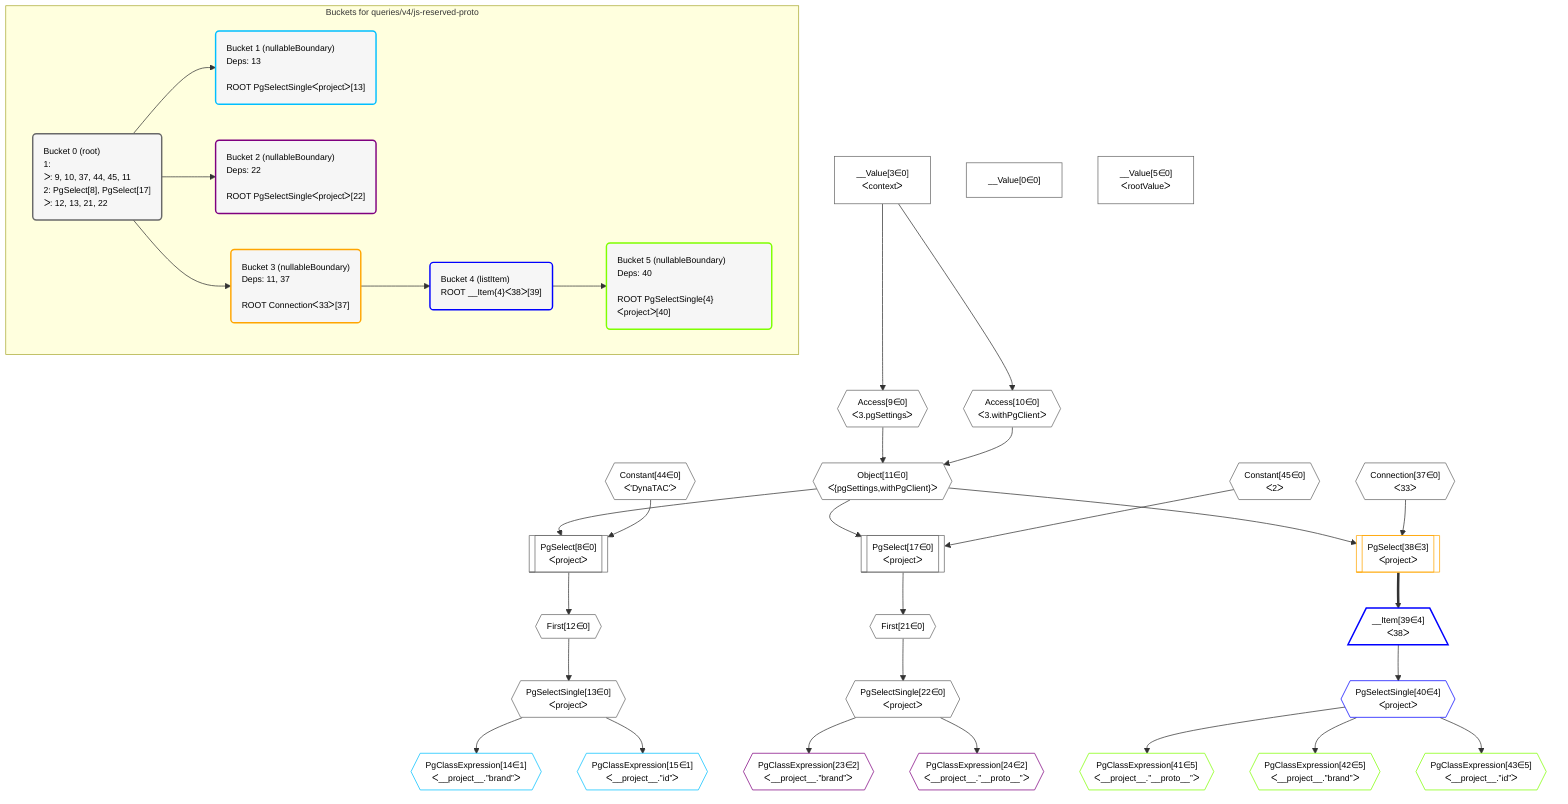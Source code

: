 %%{init: {'themeVariables': { 'fontSize': '12px'}}}%%
graph TD
    classDef path fill:#eee,stroke:#000,color:#000
    classDef plan fill:#fff,stroke-width:1px,color:#000
    classDef itemplan fill:#fff,stroke-width:2px,color:#000
    classDef unbatchedplan fill:#dff,stroke-width:1px,color:#000
    classDef sideeffectplan fill:#fcc,stroke-width:2px,color:#000
    classDef bucket fill:#f6f6f6,color:#000,stroke-width:2px,text-align:left


    %% plan dependencies
    PgSelect8[["PgSelect[8∈0]<br />ᐸprojectᐳ"]]:::plan
    Object11{{"Object[11∈0]<br />ᐸ{pgSettings,withPgClient}ᐳ"}}:::plan
    Constant44{{"Constant[44∈0]<br />ᐸ'DynaTAC'ᐳ"}}:::plan
    Object11 & Constant44 --> PgSelect8
    Access9{{"Access[9∈0]<br />ᐸ3.pgSettingsᐳ"}}:::plan
    Access10{{"Access[10∈0]<br />ᐸ3.withPgClientᐳ"}}:::plan
    Access9 & Access10 --> Object11
    PgSelect17[["PgSelect[17∈0]<br />ᐸprojectᐳ"]]:::plan
    Constant45{{"Constant[45∈0]<br />ᐸ2ᐳ"}}:::plan
    Object11 & Constant45 --> PgSelect17
    __Value3["__Value[3∈0]<br />ᐸcontextᐳ"]:::plan
    __Value3 --> Access9
    __Value3 --> Access10
    First12{{"First[12∈0]"}}:::plan
    PgSelect8 --> First12
    PgSelectSingle13{{"PgSelectSingle[13∈0]<br />ᐸprojectᐳ"}}:::plan
    First12 --> PgSelectSingle13
    First21{{"First[21∈0]"}}:::plan
    PgSelect17 --> First21
    PgSelectSingle22{{"PgSelectSingle[22∈0]<br />ᐸprojectᐳ"}}:::plan
    First21 --> PgSelectSingle22
    __Value0["__Value[0∈0]"]:::plan
    __Value5["__Value[5∈0]<br />ᐸrootValueᐳ"]:::plan
    Connection37{{"Connection[37∈0]<br />ᐸ33ᐳ"}}:::plan
    PgClassExpression14{{"PgClassExpression[14∈1]<br />ᐸ__project__.”brand”ᐳ"}}:::plan
    PgSelectSingle13 --> PgClassExpression14
    PgClassExpression15{{"PgClassExpression[15∈1]<br />ᐸ__project__.”id”ᐳ"}}:::plan
    PgSelectSingle13 --> PgClassExpression15
    PgClassExpression23{{"PgClassExpression[23∈2]<br />ᐸ__project__.”brand”ᐳ"}}:::plan
    PgSelectSingle22 --> PgClassExpression23
    PgClassExpression24{{"PgClassExpression[24∈2]<br />ᐸ__project__.”__proto__”ᐳ"}}:::plan
    PgSelectSingle22 --> PgClassExpression24
    PgSelect38[["PgSelect[38∈3]<br />ᐸprojectᐳ"]]:::plan
    Object11 & Connection37 --> PgSelect38
    __Item39[/"__Item[39∈4]<br />ᐸ38ᐳ"\]:::itemplan
    PgSelect38 ==> __Item39
    PgSelectSingle40{{"PgSelectSingle[40∈4]<br />ᐸprojectᐳ"}}:::plan
    __Item39 --> PgSelectSingle40
    PgClassExpression41{{"PgClassExpression[41∈5]<br />ᐸ__project__.”__proto__”ᐳ"}}:::plan
    PgSelectSingle40 --> PgClassExpression41
    PgClassExpression42{{"PgClassExpression[42∈5]<br />ᐸ__project__.”brand”ᐳ"}}:::plan
    PgSelectSingle40 --> PgClassExpression42
    PgClassExpression43{{"PgClassExpression[43∈5]<br />ᐸ__project__.”id”ᐳ"}}:::plan
    PgSelectSingle40 --> PgClassExpression43

    %% define steps

    subgraph "Buckets for queries/v4/js-reserved-proto"
    Bucket0("Bucket 0 (root)<br />1: <br />ᐳ: 9, 10, 37, 44, 45, 11<br />2: PgSelect[8], PgSelect[17]<br />ᐳ: 12, 13, 21, 22"):::bucket
    classDef bucket0 stroke:#696969
    class Bucket0,__Value0,__Value3,__Value5,PgSelect8,Access9,Access10,Object11,First12,PgSelectSingle13,PgSelect17,First21,PgSelectSingle22,Connection37,Constant44,Constant45 bucket0
    Bucket1("Bucket 1 (nullableBoundary)<br />Deps: 13<br /><br />ROOT PgSelectSingleᐸprojectᐳ[13]"):::bucket
    classDef bucket1 stroke:#00bfff
    class Bucket1,PgClassExpression14,PgClassExpression15 bucket1
    Bucket2("Bucket 2 (nullableBoundary)<br />Deps: 22<br /><br />ROOT PgSelectSingleᐸprojectᐳ[22]"):::bucket
    classDef bucket2 stroke:#7f007f
    class Bucket2,PgClassExpression23,PgClassExpression24 bucket2
    Bucket3("Bucket 3 (nullableBoundary)<br />Deps: 11, 37<br /><br />ROOT Connectionᐸ33ᐳ[37]"):::bucket
    classDef bucket3 stroke:#ffa500
    class Bucket3,PgSelect38 bucket3
    Bucket4("Bucket 4 (listItem)<br />ROOT __Item{4}ᐸ38ᐳ[39]"):::bucket
    classDef bucket4 stroke:#0000ff
    class Bucket4,__Item39,PgSelectSingle40 bucket4
    Bucket5("Bucket 5 (nullableBoundary)<br />Deps: 40<br /><br />ROOT PgSelectSingle{4}ᐸprojectᐳ[40]"):::bucket
    classDef bucket5 stroke:#7fff00
    class Bucket5,PgClassExpression41,PgClassExpression42,PgClassExpression43 bucket5
    Bucket0 --> Bucket1 & Bucket2 & Bucket3
    Bucket3 --> Bucket4
    Bucket4 --> Bucket5
    end